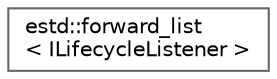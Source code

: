 digraph "Graphical Class Hierarchy"
{
 // LATEX_PDF_SIZE
  bgcolor="transparent";
  edge [fontname=Helvetica,fontsize=10,labelfontname=Helvetica,labelfontsize=10];
  node [fontname=Helvetica,fontsize=10,shape=box,height=0.2,width=0.4];
  rankdir="LR";
  Node0 [id="Node000000",label="estd::forward_list\l\< ILifecycleListener \>",height=0.2,width=0.4,color="grey40", fillcolor="white", style="filled",URL="$dd/d35/classestd_1_1forward__list.html",tooltip=" "];
}
